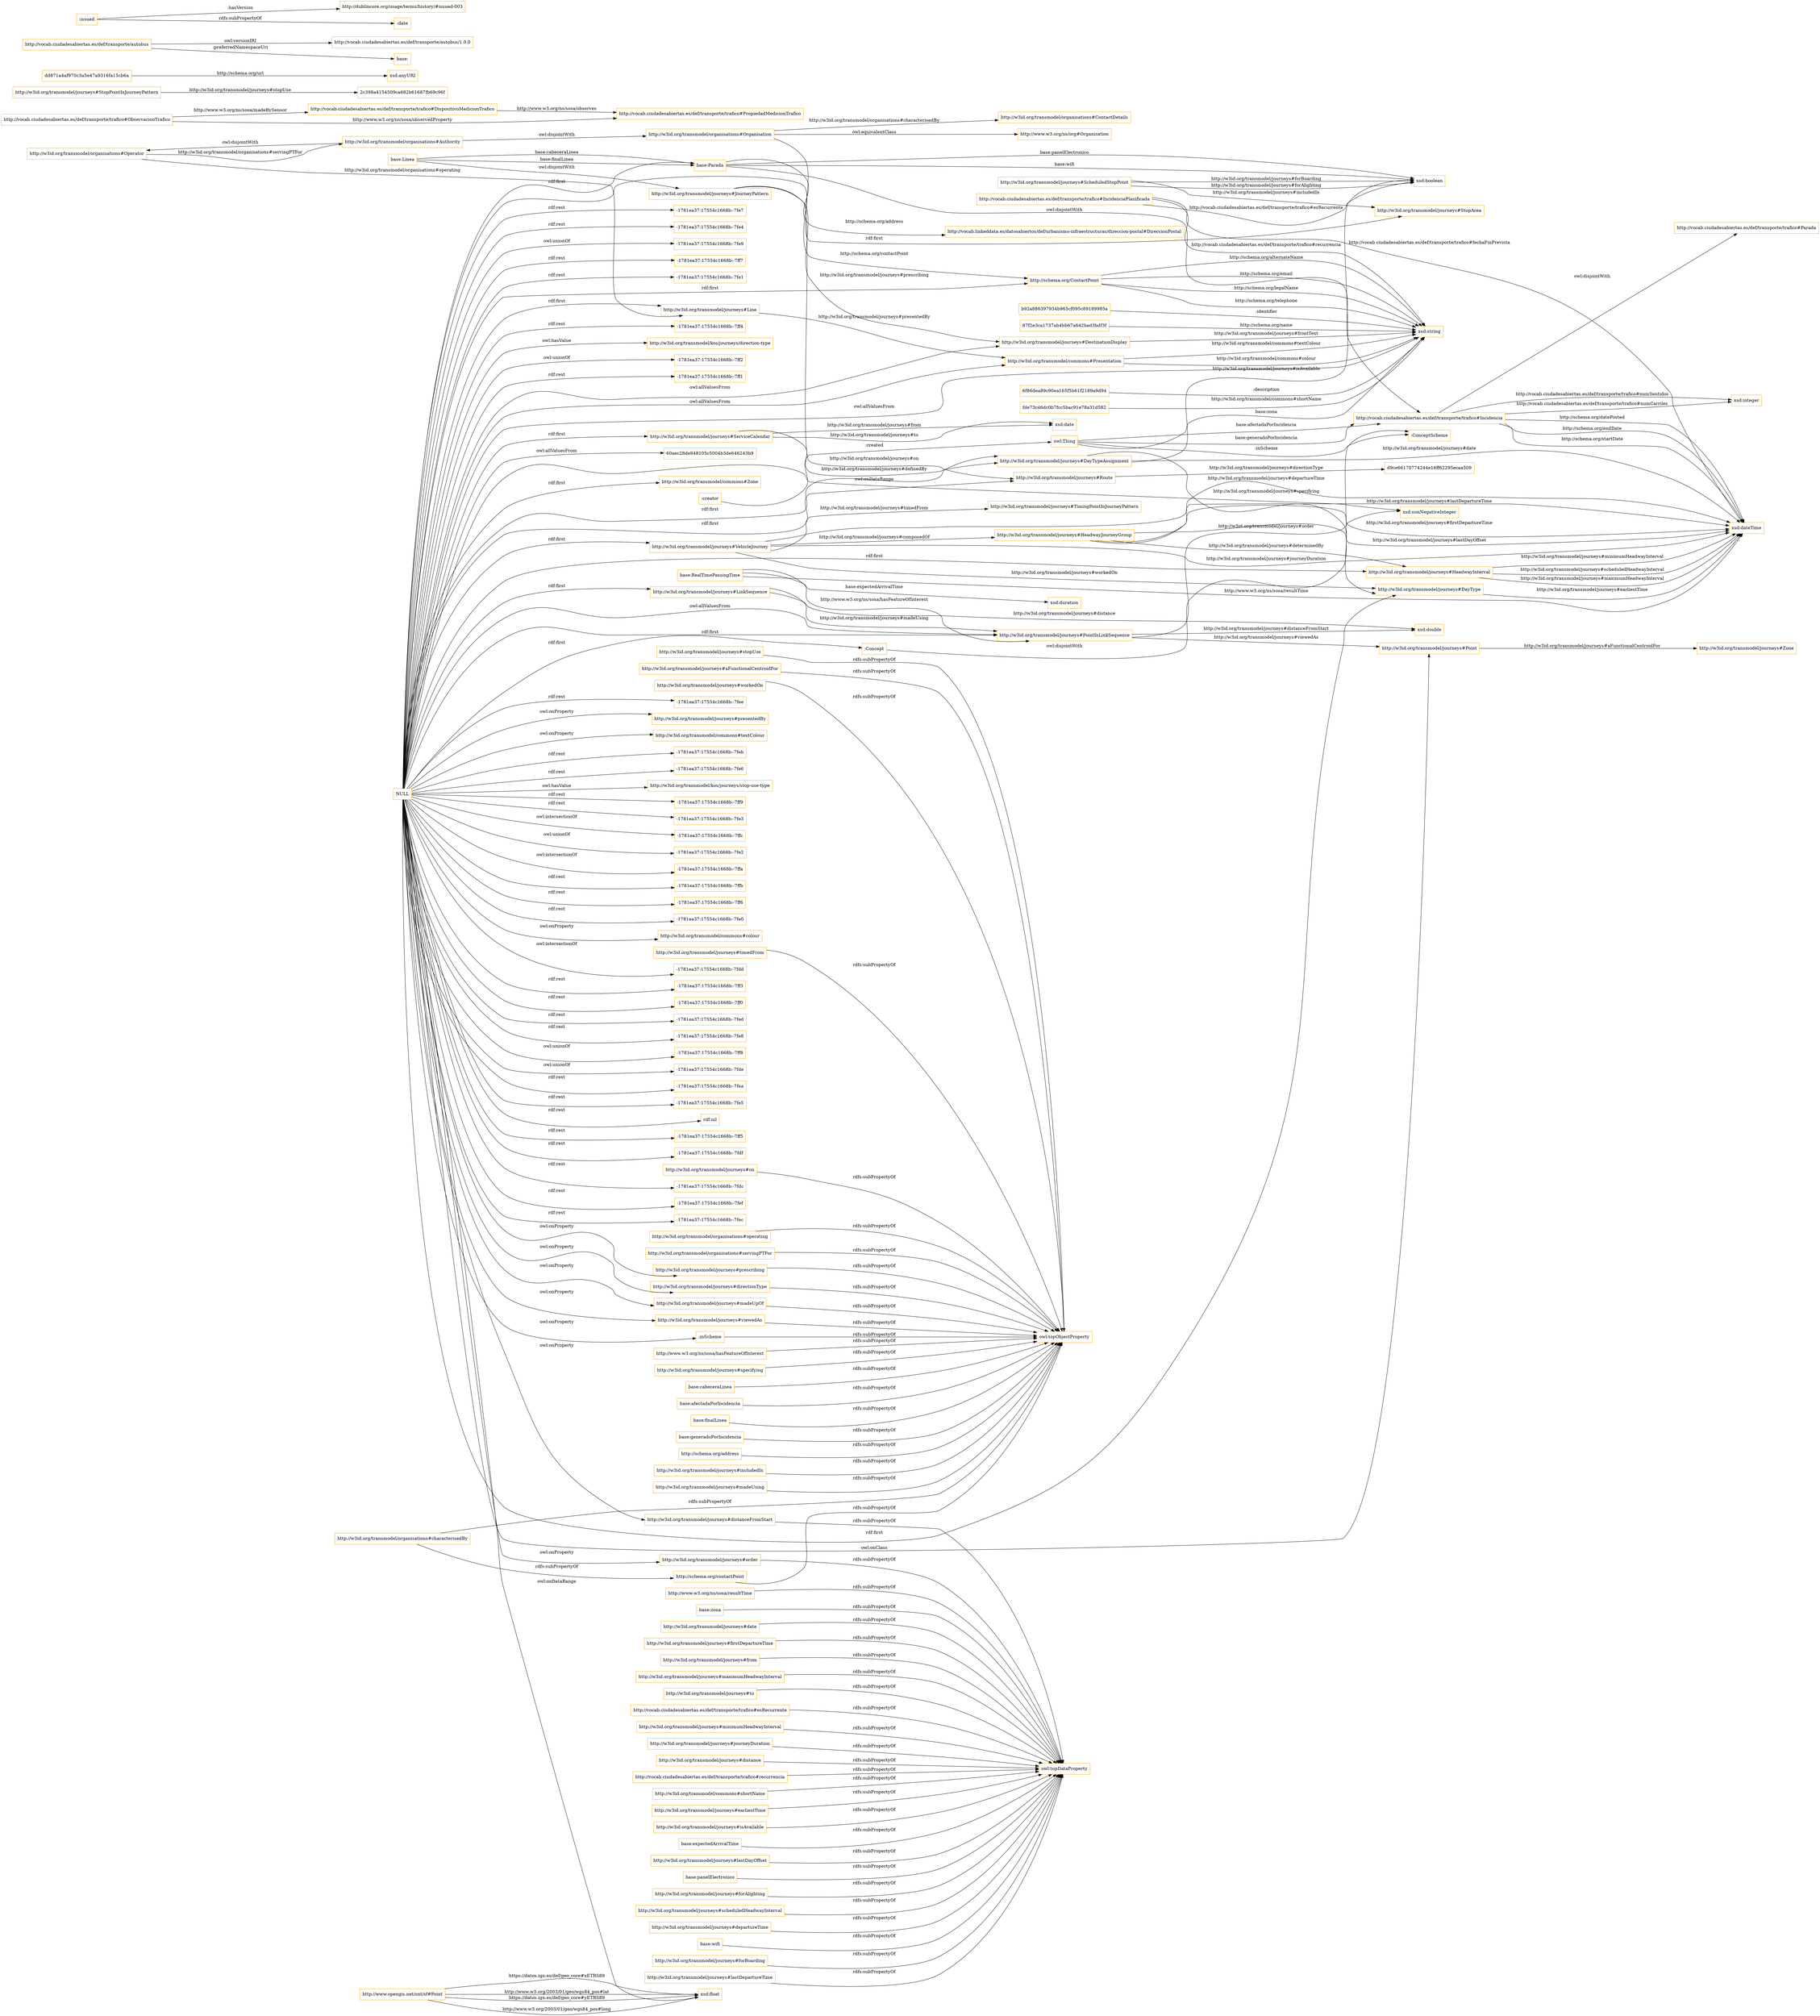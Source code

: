 digraph ar2dtool_diagram { 
rankdir=LR;
size="1501"
node [shape = rectangle, color="orange"]; "http://w3id.org/transmodel/journeys#StopArea" "http://w3id.org/transmodel/journeys#VehicleJourney" "b92a886397934b965cf095c89189985a" "http://vocab.ciudadesabiertas.es/def/transporte/trafico#Parada" "http://w3id.org/transmodel/commons#Presentation" "http://w3id.org/transmodel/journeys#Line" "base:Linea" "d9ce66170774244e16ff62295ecaa509" "http://w3id.org/transmodel/organisations#ContactDetails" "6f86dea89c90ea165f5b61f2189a9d94" "http://vocab.linkeddata.es/datosabiertos/def/urbanismo-infraestructuras/direccion-postal#DireccionPostal" "http://w3id.org/transmodel/organisations#Organisation" "http://w3id.org/transmodel/journeys#DestinationDisplay" "http://vocab.ciudadesabiertas.es/def/transporte/trafico#DispositivoMedicionTrafico" "http://schema.org/ContactPoint" "http://w3id.org/transmodel/journeys#JourneyPattern" "http://vocab.ciudadesabiertas.es/def/transporte/trafico#PropiedadMedicionTrafico" "http://w3id.org/transmodel/journeys#Route" "60aec28de848105c5004b3de646243b9" "http://www.w3.org/ns/org#Organization" "fde73c46dc0b7fcc5bac91e78a31d582" "http://w3id.org/transmodel/journeys#HeadwayInterval" ":ConceptScheme" "base:RealTimePassingTime" "87f2e3ca1737ab4bb67a642bad3bdf3f" "http://vocab.ciudadesabiertas.es/def/transporte/trafico#ObservacionTrafico" "http://www.opengis.net/ont/sf#Point" "http://w3id.org/transmodel/commons#Zone" ":Concept" "http://w3id.org/transmodel/journeys#StopPointInJourneyPattern" "http://w3id.org/transmodel/journeys#Zone" "dd871a4af970c3a5e47a9316fa15cb6a" "http://w3id.org/transmodel/journeys#TimingPointInJourneyPattern" "2c398a4154509ca682b61687fb69c96f" "http://vocab.ciudadesabiertas.es/def/transporte/trafico#IncidenciaPlanificada" "http://w3id.org/transmodel/organisations#Authority" "http://vocab.ciudadesabiertas.es/def/transporte/trafico#Incidencia" "http://w3id.org/transmodel/journeys#DayTypeAssignment" "http://w3id.org/transmodel/journeys#HeadwayJourneyGroup" "http://w3id.org/transmodel/journeys#ServiceCalendar" "base:Parada" "http://w3id.org/transmodel/journeys#DayType" "http://w3id.org/transmodel/journeys#PointInLinkSequence" "http://w3id.org/transmodel/journeys#Point" "http://w3id.org/transmodel/journeys#LinkSequence" "http://w3id.org/transmodel/journeys#ScheduledStopPoint" "http://w3id.org/transmodel/organisations#Operator" ; /*classes style*/
	"http://vocab.ciudadesabiertas.es/def/transporte/trafico#recurrencia" -> "owl:topDataProperty" [ label = "rdfs:subPropertyOf" ];
	"http://w3id.org/transmodel/journeys#prescribing" -> "owl:topObjectProperty" [ label = "rdfs:subPropertyOf" ];
	"http://w3id.org/transmodel/journeys#aFunctionalCentroidFor" -> "owl:topObjectProperty" [ label = "rdfs:subPropertyOf" ];
	"http://w3id.org/transmodel/organisations#Organisation" -> "http://www.w3.org/ns/org#Organization" [ label = "owl:equivalentClass" ];
	"http://vocab.ciudadesabiertas.es/def/transporte/autobus" -> "http://vocab.ciudadesabiertas.es/def/transporte/autobus/1.0.0" [ label = "owl:versionIRI" ];
	"http://vocab.ciudadesabiertas.es/def/transporte/autobus" -> "base:" [ label = ":preferredNamespaceUri" ];
	"http://w3id.org/transmodel/commons#shortName" -> "owl:topDataProperty" [ label = "rdfs:subPropertyOf" ];
	"http://w3id.org/transmodel/journeys#directionType" -> "owl:topObjectProperty" [ label = "rdfs:subPropertyOf" ];
	"http://w3id.org/transmodel/journeys#earliestTime" -> "owl:topDataProperty" [ label = "rdfs:subPropertyOf" ];
	"http://w3id.org/transmodel/organisations#Authority" -> "http://w3id.org/transmodel/organisations#Organisation" [ label = "owl:disjointWith" ];
	"http://w3id.org/transmodel/organisations#Authority" -> "http://w3id.org/transmodel/organisations#Operator" [ label = "owl:disjointWith" ];
	"http://w3id.org/transmodel/journeys#isAvailable" -> "owl:topDataProperty" [ label = "rdfs:subPropertyOf" ];
	"http://w3id.org/transmodel/journeys#workedOn" -> "owl:topObjectProperty" [ label = "rdfs:subPropertyOf" ];
	"base:expectedArrivalTime" -> "owl:topDataProperty" [ label = "rdfs:subPropertyOf" ];
	"http://w3id.org/transmodel/journeys#timedFrom" -> "owl:topObjectProperty" [ label = "rdfs:subPropertyOf" ];
	"http://w3id.org/transmodel/journeys#lastDayOffset" -> "owl:topDataProperty" [ label = "rdfs:subPropertyOf" ];
	"base:panelElectronico" -> "owl:topDataProperty" [ label = "rdfs:subPropertyOf" ];
	"http://w3id.org/transmodel/journeys#forAlighting" -> "owl:topDataProperty" [ label = "rdfs:subPropertyOf" ];
	"http://w3id.org/transmodel/journeys#on" -> "owl:topObjectProperty" [ label = "rdfs:subPropertyOf" ];
	"http://vocab.ciudadesabiertas.es/def/transporte/trafico#Incidencia" -> "http://vocab.ciudadesabiertas.es/def/transporte/trafico#Parada" [ label = "owl:disjointWith" ];
	"http://w3id.org/transmodel/journeys#scheduledHeadwayInterval" -> "owl:topDataProperty" [ label = "rdfs:subPropertyOf" ];
	"http://w3id.org/transmodel/journeys#distanceFromStart" -> "owl:topDataProperty" [ label = "rdfs:subPropertyOf" ];
	"http://w3id.org/transmodel/organisations#operating" -> "owl:topObjectProperty" [ label = "rdfs:subPropertyOf" ];
	"http://w3id.org/transmodel/organisations#servingPTFor" -> "owl:topObjectProperty" [ label = "rdfs:subPropertyOf" ];
	"http://w3id.org/transmodel/journeys#madeUpOf" -> "owl:topObjectProperty" [ label = "rdfs:subPropertyOf" ];
	"base:Linea" -> "http://w3id.org/transmodel/journeys#JourneyPattern" [ label = "owl:disjointWith" ];
	"http://w3id.org/transmodel/journeys#departureTime" -> "owl:topDataProperty" [ label = "rdfs:subPropertyOf" ];
	"base:wifi" -> "owl:topDataProperty" [ label = "rdfs:subPropertyOf" ];
	"http://w3id.org/transmodel/journeys#forBoarding" -> "owl:topDataProperty" [ label = "rdfs:subPropertyOf" ];
	"http://w3id.org/transmodel/journeys#viewedAs" -> "owl:topObjectProperty" [ label = "rdfs:subPropertyOf" ];
	":Concept" -> ":ConceptScheme" [ label = "owl:disjointWith" ];
	"http://w3id.org/transmodel/journeys#lastDepartureTime" -> "owl:topDataProperty" [ label = "rdfs:subPropertyOf" ];
	"http://www.w3.org/ns/sosa/hasFeatureOfInterest" -> "owl:topObjectProperty" [ label = "rdfs:subPropertyOf" ];
	"http://w3id.org/transmodel/journeys#specifying" -> "owl:topObjectProperty" [ label = "rdfs:subPropertyOf" ];
	"http://www.w3.org/ns/sosa/resultTime" -> "owl:topDataProperty" [ label = "rdfs:subPropertyOf" ];
	":inScheme" -> "owl:topObjectProperty" [ label = "rdfs:subPropertyOf" ];
	"NULL" -> "http://w3id.org/transmodel/journeys#HeadwayInterval" [ label = "rdf:first" ];
	"NULL" -> "-1781ea37:17554c1668b:-7fee" [ label = "rdf:rest" ];
	"NULL" -> "http://w3id.org/transmodel/journeys#presentedBy" [ label = "owl:onProperty" ];
	"NULL" -> "http://w3id.org/transmodel/commons#textColour" [ label = "owl:onProperty" ];
	"NULL" -> "-1781ea37:17554c1668b:-7feb" [ label = "rdf:rest" ];
	"NULL" -> "-1781ea37:17554c1668b:-7fe6" [ label = "rdf:rest" ];
	"NULL" -> ":Concept" [ label = "rdf:first" ];
	"NULL" -> "http://w3id.org/transmodel/journeys#directionType" [ label = "owl:onProperty" ];
	"NULL" -> "http://w3id.org/transmodel/kos/journeys/stop-use-type" [ label = "owl:hasValue" ];
	"NULL" -> "http://w3id.org/transmodel/journeys#Point" [ label = "owl:onClass" ];
	"NULL" -> "-1781ea37:17554c1668b:-7ff9" [ label = "rdf:rest" ];
	"NULL" -> "-1781ea37:17554c1668b:-7fe3" [ label = "rdf:rest" ];
	"NULL" -> "http://w3id.org/transmodel/journeys#LinkSequence" [ label = "rdf:first" ];
	"NULL" -> "http://w3id.org/transmodel/journeys#VehicleJourney" [ label = "rdf:first" ];
	"NULL" -> "-1781ea37:17554c1668b:-7ffc" [ label = "owl:intersectionOf" ];
	"NULL" -> "http://w3id.org/transmodel/journeys#distanceFromStart" [ label = "owl:onProperty" ];
	"NULL" -> "-1781ea37:17554c1668b:-7fe2" [ label = "owl:unionOf" ];
	"NULL" -> "-1781ea37:17554c1668b:-7ffa" [ label = "owl:intersectionOf" ];
	"NULL" -> "http://w3id.org/transmodel/journeys#StopArea" [ label = "rdf:first" ];
	"NULL" -> "-1781ea37:17554c1668b:-7ffb" [ label = "rdf:rest" ];
	"NULL" -> "-1781ea37:17554c1668b:-7ff6" [ label = "rdf:rest" ];
	"NULL" -> "http://w3id.org/transmodel/journeys#PointInLinkSequence" [ label = "owl:allValuesFrom" ];
	"NULL" -> "-1781ea37:17554c1668b:-7fe0" [ label = "rdf:rest" ];
	"NULL" -> "http://w3id.org/transmodel/journeys#viewedAs" [ label = "owl:onProperty" ];
	"NULL" -> "http://w3id.org/transmodel/commons#colour" [ label = "owl:onProperty" ];
	"NULL" -> "xsd:string" [ label = "owl:allValuesFrom" ];
	"NULL" -> "-1781ea37:17554c1668b:-7fdd" [ label = "owl:intersectionOf" ];
	"NULL" -> "-1781ea37:17554c1668b:-7ff3" [ label = "rdf:rest" ];
	"NULL" -> "http://w3id.org/transmodel/journeys#DestinationDisplay" [ label = "owl:allValuesFrom" ];
	"NULL" -> "xsd:float" [ label = "owl:onDataRange" ];
	"NULL" -> "http://w3id.org/transmodel/journeys#ServiceCalendar" [ label = "rdf:first" ];
	"NULL" -> "http://w3id.org/transmodel/commons#Presentation" [ label = "owl:allValuesFrom" ];
	"NULL" -> "-1781ea37:17554c1668b:-7ff0" [ label = "rdf:rest" ];
	"NULL" -> "http://w3id.org/transmodel/journeys#DayTypeAssignment" [ label = "rdf:first" ];
	"NULL" -> "-1781ea37:17554c1668b:-7fed" [ label = "rdf:rest" ];
	"NULL" -> "-1781ea37:17554c1668b:-7fe8" [ label = "rdf:rest" ];
	"NULL" -> "-1781ea37:17554c1668b:-7ff8" [ label = "owl:unionOf" ];
	"NULL" -> "-1781ea37:17554c1668b:-7fde" [ label = "owl:unionOf" ];
	"NULL" -> "http://w3id.org/transmodel/journeys#PointInLinkSequence" [ label = "rdf:first" ];
	"NULL" -> "-1781ea37:17554c1668b:-7fea" [ label = "rdf:rest" ];
	"NULL" -> "-1781ea37:17554c1668b:-7fe5" [ label = "rdf:rest" ];
	"NULL" -> "http://w3id.org/transmodel/journeys#madeUpOf" [ label = "owl:onProperty" ];
	"NULL" -> "rdf:nil" [ label = "rdf:rest" ];
	"NULL" -> "-1781ea37:17554c1668b:-7ff5" [ label = "rdf:rest" ];
	"NULL" -> "http://w3id.org/transmodel/journeys#Line" [ label = "rdf:first" ];
	"NULL" -> "-1781ea37:17554c1668b:-7fdf" [ label = "rdf:rest" ];
	"NULL" -> "http://schema.org/ContactPoint" [ label = "rdf:first" ];
	"NULL" -> "http://w3id.org/transmodel/journeys#order" [ label = "owl:onProperty" ];
	"NULL" -> "http://w3id.org/transmodel/journeys#DayType" [ label = "rdf:first" ];
	"NULL" -> "-1781ea37:17554c1668b:-7fdc" [ label = "rdf:rest" ];
	"NULL" -> "-1781ea37:17554c1668b:-7fef" [ label = "rdf:rest" ];
	"NULL" -> "http://w3id.org/transmodel/commons#Zone" [ label = "rdf:first" ];
	"NULL" -> "http://w3id.org/transmodel/journeys#Route" [ label = "rdf:first" ];
	"NULL" -> "-1781ea37:17554c1668b:-7fec" [ label = "rdf:rest" ];
	"NULL" -> "-1781ea37:17554c1668b:-7fe7" [ label = "rdf:rest" ];
	"NULL" -> "-1781ea37:17554c1668b:-7fe4" [ label = "rdf:rest" ];
	"NULL" -> "-1781ea37:17554c1668b:-7fe9" [ label = "owl:unionOf" ];
	"NULL" -> "-1781ea37:17554c1668b:-7ff7" [ label = "rdf:rest" ];
	"NULL" -> "-1781ea37:17554c1668b:-7fe1" [ label = "rdf:rest" ];
	"NULL" -> "xsd:nonNegativeInteger" [ label = "owl:onDataRange" ];
	"NULL" -> ":inScheme" [ label = "owl:onProperty" ];
	"NULL" -> "60aec28de848105c5004b3de646243b9" [ label = "owl:allValuesFrom" ];
	"NULL" -> "-1781ea37:17554c1668b:-7ff4" [ label = "rdf:rest" ];
	"NULL" -> "http://w3id.org/transmodel/kos/journeys/direction-type" [ label = "owl:hasValue" ];
	"NULL" -> "-1781ea37:17554c1668b:-7ff2" [ label = "owl:unionOf" ];
	"NULL" -> "-1781ea37:17554c1668b:-7ff1" [ label = "rdf:rest" ];
	"NULL" -> "http://w3id.org/transmodel/journeys#prescribing" [ label = "owl:onProperty" ];
	"NULL" -> "base:Parada" [ label = "rdf:first" ];
	"base:zona" -> "owl:topDataProperty" [ label = "rdfs:subPropertyOf" ];
	"http://w3id.org/transmodel/organisations#characterisedBy" -> "owl:topObjectProperty" [ label = "rdfs:subPropertyOf" ];
	"http://w3id.org/transmodel/organisations#characterisedBy" -> "http://schema.org/contactPoint" [ label = "rdfs:subPropertyOf" ];
	"base:cabeceraLinea" -> "owl:topObjectProperty" [ label = "rdfs:subPropertyOf" ];
	"http://w3id.org/transmodel/journeys#date" -> "owl:topDataProperty" [ label = "rdfs:subPropertyOf" ];
	"http://w3id.org/transmodel/journeys#firstDepartureTime" -> "owl:topDataProperty" [ label = "rdfs:subPropertyOf" ];
	"http://w3id.org/transmodel/journeys#from" -> "owl:topDataProperty" [ label = "rdfs:subPropertyOf" ];
	"http://schema.org/contactPoint" -> "owl:topObjectProperty" [ label = "rdfs:subPropertyOf" ];
	"http://w3id.org/transmodel/journeys#maximumHeadwayInterval" -> "owl:topDataProperty" [ label = "rdfs:subPropertyOf" ];
	"base:afectadaPorIncidencia" -> "owl:topObjectProperty" [ label = "rdfs:subPropertyOf" ];
	"base:finalLinea" -> "owl:topObjectProperty" [ label = "rdfs:subPropertyOf" ];
	"base:Parada" -> "http://vocab.ciudadesabiertas.es/def/transporte/trafico#Incidencia" [ label = "owl:disjointWith" ];
	":issued" -> "http://dublincore.org/usage/terms/history/#issued-003" [ label = ":hasVersion" ];
	":issued" -> ":date" [ label = "rdfs:subPropertyOf" ];
	"base:generadoPorIncidencia" -> "owl:topObjectProperty" [ label = "rdfs:subPropertyOf" ];
	"http://w3id.org/transmodel/journeys#to" -> "owl:topDataProperty" [ label = "rdfs:subPropertyOf" ];
	"http://schema.org/address" -> "owl:topObjectProperty" [ label = "rdfs:subPropertyOf" ];
	"http://w3id.org/transmodel/journeys#includedIn" -> "owl:topObjectProperty" [ label = "rdfs:subPropertyOf" ];
	"http://vocab.ciudadesabiertas.es/def/transporte/trafico#esRecurrente" -> "owl:topDataProperty" [ label = "rdfs:subPropertyOf" ];
	"http://w3id.org/transmodel/journeys#minimumHeadwayInterval" -> "owl:topDataProperty" [ label = "rdfs:subPropertyOf" ];
	"http://w3id.org/transmodel/journeys#order" -> "owl:topDataProperty" [ label = "rdfs:subPropertyOf" ];
	"http://w3id.org/transmodel/journeys#journeyDuration" -> "owl:topDataProperty" [ label = "rdfs:subPropertyOf" ];
	"http://w3id.org/transmodel/journeys#madeUsing" -> "owl:topObjectProperty" [ label = "rdfs:subPropertyOf" ];
	"http://w3id.org/transmodel/journeys#distance" -> "owl:topDataProperty" [ label = "rdfs:subPropertyOf" ];
	"http://w3id.org/transmodel/journeys#stopUse" -> "owl:topObjectProperty" [ label = "rdfs:subPropertyOf" ];
	"http://vocab.ciudadesabiertas.es/def/transporte/trafico#Incidencia" -> "xsd:dateTime" [ label = "http://schema.org/startDate" ];
	"http://schema.org/ContactPoint" -> "xsd:string" [ label = "http://schema.org/alternateName" ];
	"base:Linea" -> "base:Parada" [ label = "base:finalLinea" ];
	"http://w3id.org/transmodel/journeys#DayTypeAssignment" -> "http://w3id.org/transmodel/journeys#DayType" [ label = "http://w3id.org/transmodel/journeys#specifying" ];
	"http://w3id.org/transmodel/journeys#ScheduledStopPoint" -> "xsd:boolean" [ label = "http://w3id.org/transmodel/journeys#forBoarding" ];
	"http://www.opengis.net/ont/sf#Point" -> "xsd:float" [ label = "http://www.w3.org/2003/01/geo/wgs84_pos#long" ];
	"http://w3id.org/transmodel/journeys#HeadwayJourneyGroup" -> "xsd:dateTime" [ label = "http://w3id.org/transmodel/journeys#firstDepartureTime" ];
	"6f86dea89c90ea165f5b61f2189a9d94" -> "xsd:string" [ label = ":description" ];
	"http://w3id.org/transmodel/journeys#PointInLinkSequence" -> "http://w3id.org/transmodel/journeys#Point" [ label = "http://w3id.org/transmodel/journeys#viewedAs" ];
	"dd871a4af970c3a5e47a9316fa15cb6a" -> "xsd:anyURI" [ label = "http://schema.org/url" ];
	"owl:Thing" -> "http://vocab.ciudadesabiertas.es/def/transporte/trafico#Incidencia" [ label = "base:afectadaPorIncidencia" ];
	"owl:Thing" -> "http://vocab.ciudadesabiertas.es/def/transporte/trafico#Incidencia" [ label = "base:generadoPorIncidencia" ];
	"http://w3id.org/transmodel/journeys#JourneyPattern" -> "http://w3id.org/transmodel/journeys#Route" [ label = "http://w3id.org/transmodel/journeys#on" ];
	"owl:Thing" -> ":ConceptScheme" [ label = ":inScheme" ];
	"http://www.opengis.net/ont/sf#Point" -> "xsd:float" [ label = "https://datos.ign.es/def/geo_core#xETRS89" ];
	"http://w3id.org/transmodel/journeys#LinkSequence" -> "http://w3id.org/transmodel/journeys#PointInLinkSequence" [ label = "http://w3id.org/transmodel/journeys#madeUsing" ];
	"http://vocab.ciudadesabiertas.es/def/transporte/trafico#IncidenciaPlanificada" -> "xsd:dateTime" [ label = "http://vocab.ciudadesabiertas.es/def/transporte/trafico#fechaFinPrevista" ];
	"http://schema.org/ContactPoint" -> "xsd:string" [ label = "http://schema.org/email" ];
	"http://w3id.org/transmodel/journeys#Point" -> "http://w3id.org/transmodel/journeys#Zone" [ label = "http://w3id.org/transmodel/journeys#aFunctionalCentroidFor" ];
	"http://w3id.org/transmodel/journeys#HeadwayJourneyGroup" -> "xsd:dateTime" [ label = "http://w3id.org/transmodel/journeys#lastDayOffset" ];
	"http://vocab.ciudadesabiertas.es/def/transporte/trafico#Incidencia" -> "xsd:dateTime" [ label = "http://schema.org/datePosted" ];
	"http://w3id.org/transmodel/journeys#HeadwayInterval" -> "xsd:dateTime" [ label = "http://w3id.org/transmodel/journeys#minimumHeadwayInterval" ];
	"base:Linea" -> "base:Parada" [ label = "base:cabeceraLinea" ];
	"owl:Thing" -> "xsd:string" [ label = "base:zona" ];
	"http://w3id.org/transmodel/organisations#Operator" -> "http://w3id.org/transmodel/journeys#Line" [ label = "http://w3id.org/transmodel/organisations#operating" ];
	"base:RealTimePassingTime" -> "http://w3id.org/transmodel/journeys#PointInLinkSequence" [ label = "http://www.w3.org/ns/sosa/hasFeatureOfInterest" ];
	"http://w3id.org/transmodel/journeys#DestinationDisplay" -> "xsd:string" [ label = "http://w3id.org/transmodel/journeys#frontText" ];
	"http://w3id.org/transmodel/organisations#Organisation" -> "http://schema.org/ContactPoint" [ label = "http://schema.org/contactPoint" ];
	"base:Parada" -> "xsd:boolean" [ label = "base:wifi" ];
	"http://vocab.ciudadesabiertas.es/def/transporte/trafico#Incidencia" -> "xsd:dateTime" [ label = "http://schema.org/endDate" ];
	"http://vocab.ciudadesabiertas.es/def/transporte/trafico#Incidencia" -> "xsd:integer" [ label = "http://vocab.ciudadesabiertas.es/def/transporte/trafico#numCarriles" ];
	"base:RealTimePassingTime" -> "xsd:dateTime" [ label = "http://www.w3.org/ns/sosa/resultTime" ];
	"http://w3id.org/transmodel/journeys#ScheduledStopPoint" -> "http://w3id.org/transmodel/journeys#StopArea" [ label = "http://w3id.org/transmodel/journeys#includedIn" ];
	"http://w3id.org/transmodel/journeys#DayTypeAssignment" -> "xsd:dateTime" [ label = "http://w3id.org/transmodel/journeys#date" ];
	"http://w3id.org/transmodel/journeys#Line" -> "http://w3id.org/transmodel/commons#Presentation" [ label = "http://w3id.org/transmodel/journeys#presentedBy" ];
	"http://w3id.org/transmodel/journeys#VehicleJourney" -> "http://w3id.org/transmodel/journeys#DayType" [ label = "http://w3id.org/transmodel/journeys#workedOn" ];
	"http://w3id.org/transmodel/journeys#VehicleJourney" -> "xsd:dateTime" [ label = "http://w3id.org/transmodel/journeys#journeyDuration" ];
	"http://w3id.org/transmodel/journeys#ScheduledStopPoint" -> "xsd:boolean" [ label = "http://w3id.org/transmodel/journeys#forAlighting" ];
	"http://w3id.org/transmodel/journeys#VehicleJourney" -> "xsd:dateTime" [ label = "http://w3id.org/transmodel/journeys#departureTime" ];
	"http://w3id.org/transmodel/journeys#HeadwayJourneyGroup" -> "http://w3id.org/transmodel/journeys#HeadwayInterval" [ label = "http://w3id.org/transmodel/journeys#determinedBy" ];
	"http://w3id.org/transmodel/journeys#HeadwayInterval" -> "xsd:dateTime" [ label = "http://w3id.org/transmodel/journeys#scheduledHeadwayInterval" ];
	"http://w3id.org/transmodel/journeys#HeadwayJourneyGroup" -> "xsd:dateTime" [ label = "http://w3id.org/transmodel/journeys#lastDepartureTime" ];
	"http://w3id.org/transmodel/journeys#HeadwayInterval" -> "xsd:dateTime" [ label = "http://w3id.org/transmodel/journeys#maximumHeadwayInterval" ];
	"http://w3id.org/transmodel/journeys#PointInLinkSequence" -> "xsd:double" [ label = "http://w3id.org/transmodel/journeys#distanceFromStart" ];
	"http://w3id.org/transmodel/journeys#StopPointInJourneyPattern" -> "2c398a4154509ca682b61687fb69c96f" [ label = "http://w3id.org/transmodel/journeys#stopUse" ];
	"base:Parada" -> "xsd:boolean" [ label = "base:panelElectronico" ];
	"http://vocab.ciudadesabiertas.es/def/transporte/trafico#ObservacionTrafico" -> "http://vocab.ciudadesabiertas.es/def/transporte/trafico#PropiedadMedicionTrafico" [ label = "http://www.w3.org/ns/sosa/observedProperty" ];
	"http://schema.org/ContactPoint" -> "xsd:string" [ label = "http://schema.org/legalName" ];
	"http://w3id.org/transmodel/journeys#ServiceCalendar" -> "http://w3id.org/transmodel/journeys#DayTypeAssignment" [ label = "http://w3id.org/transmodel/journeys#definedBy" ];
	"http://w3id.org/transmodel/journeys#LinkSequence" -> "xsd:double" [ label = "http://w3id.org/transmodel/journeys#distance" ];
	"http://w3id.org/transmodel/journeys#ServiceCalendar" -> "xsd:date" [ label = "http://w3id.org/transmodel/journeys#from" ];
	"87f2e3ca1737ab4bb67a642bad3bdf3f" -> "xsd:string" [ label = "http://schema.org/name" ];
	"http://w3id.org/transmodel/journeys#PointInLinkSequence" -> "xsd:nonNegativeInteger" [ label = "http://w3id.org/transmodel/journeys#order" ];
	"http://vocab.ciudadesabiertas.es/def/transporte/trafico#DispositivoMedicionTrafico" -> "http://vocab.ciudadesabiertas.es/def/transporte/trafico#PropiedadMedicionTrafico" [ label = "http://www.w3.org/ns/sosa/observes" ];
	"base:Parada" -> "http://vocab.linkeddata.es/datosabiertos/def/urbanismo-infraestructuras/direccion-postal#DireccionPostal" [ label = "http://schema.org/address" ];
	"http://w3id.org/transmodel/journeys#VehicleJourney" -> "http://w3id.org/transmodel/journeys#HeadwayJourneyGroup" [ label = "http://w3id.org/transmodel/journeys#composedOf" ];
	"http://vocab.ciudadesabiertas.es/def/transporte/trafico#ObservacionTrafico" -> "http://vocab.ciudadesabiertas.es/def/transporte/trafico#DispositivoMedicionTrafico" [ label = "http://www.w3.org/ns/sosa/madeBySensor" ];
	"http://vocab.ciudadesabiertas.es/def/transporte/trafico#IncidenciaPlanificada" -> "xsd:string" [ label = "http://vocab.ciudadesabiertas.es/def/transporte/trafico#recurrencia" ];
	"http://w3id.org/transmodel/journeys#JourneyPattern" -> "http://w3id.org/transmodel/journeys#DestinationDisplay" [ label = "http://w3id.org/transmodel/journeys#prescribing" ];
	"http://w3id.org/transmodel/journeys#DayType" -> "xsd:dateTime" [ label = "http://w3id.org/transmodel/journeys#earliestTime" ];
	"http://www.opengis.net/ont/sf#Point" -> "xsd:float" [ label = "http://www.w3.org/2003/01/geo/wgs84_pos#lat" ];
	"b92a886397934b965cf095c89189985a" -> "xsd:string" [ label = ":identifier" ];
	"base:RealTimePassingTime" -> "xsd:duration" [ label = "base:expectedArrivalTime" ];
	"http://w3id.org/transmodel/journeys#VehicleJourney" -> "http://w3id.org/transmodel/journeys#TimingPointInJourneyPattern" [ label = "http://w3id.org/transmodel/journeys#timedFrom" ];
	"http://w3id.org/transmodel/organisations#Organisation" -> "http://w3id.org/transmodel/organisations#ContactDetails" [ label = "http://w3id.org/transmodel/organisations#characterisedBy" ];
	"http://vocab.ciudadesabiertas.es/def/transporte/trafico#Incidencia" -> "xsd:integer" [ label = "http://vocab.ciudadesabiertas.es/def/transporte/trafico#numSentidos" ];
	"http://www.opengis.net/ont/sf#Point" -> "xsd:float" [ label = "https://datos.ign.es/def/geo_core#yETRS89" ];
	"http://w3id.org/transmodel/journeys#DayTypeAssignment" -> "xsd:boolean" [ label = "http://w3id.org/transmodel/journeys#isAvailable" ];
	"http://vocab.ciudadesabiertas.es/def/transporte/trafico#IncidenciaPlanificada" -> "xsd:boolean" [ label = "http://vocab.ciudadesabiertas.es/def/transporte/trafico#esRecurrente" ];
	"http://w3id.org/transmodel/organisations#Operator" -> "http://w3id.org/transmodel/organisations#Authority" [ label = "http://w3id.org/transmodel/organisations#servingPTFor" ];
	"http://w3id.org/transmodel/journeys#ServiceCalendar" -> "xsd:date" [ label = "http://w3id.org/transmodel/journeys#to" ];
	"http://schema.org/ContactPoint" -> "xsd:string" [ label = "http://schema.org/telephone" ];
	":creator" -> "owl:Thing" [ label = ":created" ];
	"http://w3id.org/transmodel/journeys#Route" -> "d9ce66170774244e16ff62295ecaa509" [ label = "http://w3id.org/transmodel/journeys#directionType" ];
	"http://w3id.org/transmodel/commons#Presentation" -> "xsd:string" [ label = "http://w3id.org/transmodel/commons#textColour" ];
	"fde73c46dc0b7fcc5bac91e78a31d582" -> "xsd:string" [ label = "http://w3id.org/transmodel/commons#shortName" ];
	"http://w3id.org/transmodel/commons#Presentation" -> "xsd:string" [ label = "http://w3id.org/transmodel/commons#colour" ];

}
